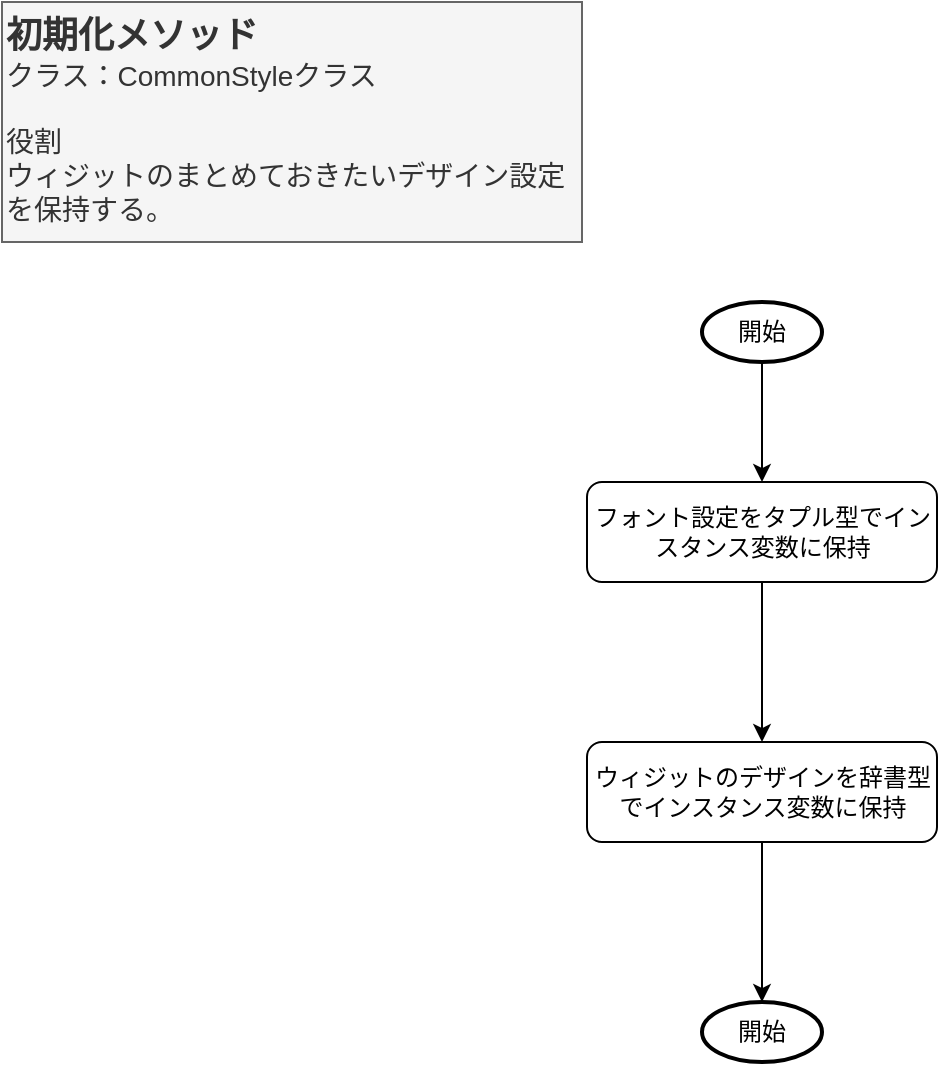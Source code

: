 <mxfile>
    <diagram id="C5RBs43oDa-KdzZeNtuy" name="__init__(StyleManagerクラス)">
        <mxGraphModel dx="746" dy="627" grid="1" gridSize="10" guides="1" tooltips="1" connect="1" arrows="1" fold="1" page="1" pageScale="1" pageWidth="827" pageHeight="1169" math="0" shadow="0">
            <root>
                <mxCell id="WIyWlLk6GJQsqaUBKTNV-0"/>
                <mxCell id="WIyWlLk6GJQsqaUBKTNV-1" parent="WIyWlLk6GJQsqaUBKTNV-0"/>
                <mxCell id="ZipyX2lrZAhivDwNIQAX-4" value="" style="edgeStyle=orthogonalEdgeStyle;rounded=0;orthogonalLoop=1;jettySize=auto;html=1;" parent="WIyWlLk6GJQsqaUBKTNV-1" source="WIyWlLk6GJQsqaUBKTNV-3" target="ZipyX2lrZAhivDwNIQAX-3" edge="1">
                    <mxGeometry relative="1" as="geometry"/>
                </mxCell>
                <mxCell id="WIyWlLk6GJQsqaUBKTNV-3" value="フォント設定をタプル型でインスタンス変数に保持" style="rounded=1;whiteSpace=wrap;html=1;fontSize=12;glass=0;strokeWidth=1;shadow=0;" parent="WIyWlLk6GJQsqaUBKTNV-1" vertex="1">
                    <mxGeometry x="312.5" y="270" width="175" height="50" as="geometry"/>
                </mxCell>
                <mxCell id="ZipyX2lrZAhivDwNIQAX-2" value="" style="edgeStyle=orthogonalEdgeStyle;rounded=0;orthogonalLoop=1;jettySize=auto;html=1;" parent="WIyWlLk6GJQsqaUBKTNV-1" source="Ftqd7FTCV-TxDxqdzcT8-0" target="WIyWlLk6GJQsqaUBKTNV-3" edge="1">
                    <mxGeometry relative="1" as="geometry"/>
                </mxCell>
                <mxCell id="Ftqd7FTCV-TxDxqdzcT8-0" value="開始" style="strokeWidth=2;html=1;shape=mxgraph.flowchart.start_1;whiteSpace=wrap;" parent="WIyWlLk6GJQsqaUBKTNV-1" vertex="1">
                    <mxGeometry x="370" y="180" width="60" height="30" as="geometry"/>
                </mxCell>
                <mxCell id="ZipyX2lrZAhivDwNIQAX-0" value="&lt;b style=&quot;&quot;&gt;&lt;font style=&quot;&quot;&gt;&lt;font style=&quot;font-size: 18px;&quot;&gt;初期化メソッド&lt;/font&gt;&lt;/font&gt;&lt;/b&gt;&lt;div&gt;&lt;font style=&quot;font-size: 14px;&quot;&gt;クラス：CommonStyleクラス&lt;/font&gt;&lt;/div&gt;&lt;div&gt;&lt;font style=&quot;font-size: 14px;&quot;&gt;&lt;br&gt;&lt;/font&gt;&lt;/div&gt;&lt;div&gt;&lt;span style=&quot;font-size: 14px;&quot;&gt;役割&lt;/span&gt;&lt;/div&gt;&lt;div&gt;&lt;span style=&quot;font-size: 14px;&quot;&gt;ウィジットのまとめておきたいデザイン設定を保持する。&lt;/span&gt;&lt;/div&gt;&lt;div&gt;&lt;span style=&quot;font-size: 14px;&quot;&gt;&lt;br&gt;&lt;/span&gt;&lt;/div&gt;" style="text;html=1;align=left;verticalAlign=top;whiteSpace=wrap;rounded=0;fillColor=#f5f5f5;fontColor=#333333;strokeColor=#666666;" parent="WIyWlLk6GJQsqaUBKTNV-1" vertex="1">
                    <mxGeometry x="20" y="30" width="290" height="120" as="geometry"/>
                </mxCell>
                <mxCell id="ZipyX2lrZAhivDwNIQAX-7" value="" style="edgeStyle=orthogonalEdgeStyle;rounded=0;orthogonalLoop=1;jettySize=auto;html=1;" parent="WIyWlLk6GJQsqaUBKTNV-1" source="ZipyX2lrZAhivDwNIQAX-3" target="ZipyX2lrZAhivDwNIQAX-5" edge="1">
                    <mxGeometry relative="1" as="geometry"/>
                </mxCell>
                <mxCell id="ZipyX2lrZAhivDwNIQAX-3" value="ウィジットのデザインを辞書型でインスタンス変数に保持" style="rounded=1;whiteSpace=wrap;html=1;fontSize=12;glass=0;strokeWidth=1;shadow=0;" parent="WIyWlLk6GJQsqaUBKTNV-1" vertex="1">
                    <mxGeometry x="312.5" y="400" width="175" height="50" as="geometry"/>
                </mxCell>
                <mxCell id="ZipyX2lrZAhivDwNIQAX-5" value="開始" style="strokeWidth=2;html=1;shape=mxgraph.flowchart.start_1;whiteSpace=wrap;" parent="WIyWlLk6GJQsqaUBKTNV-1" vertex="1">
                    <mxGeometry x="370" y="530" width="60" height="30" as="geometry"/>
                </mxCell>
            </root>
        </mxGraphModel>
    </diagram>
</mxfile>